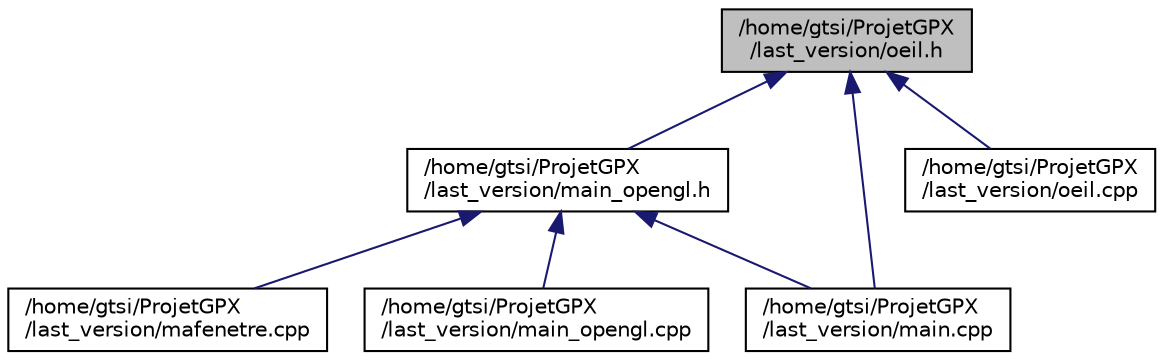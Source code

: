 digraph "/home/gtsi/ProjetGPX/last_version/oeil.h"
{
  edge [fontname="Helvetica",fontsize="10",labelfontname="Helvetica",labelfontsize="10"];
  node [fontname="Helvetica",fontsize="10",shape=record];
  Node1 [label="/home/gtsi/ProjetGPX\l/last_version/oeil.h",height=0.2,width=0.4,color="black", fillcolor="grey75", style="filled", fontcolor="black"];
  Node1 -> Node2 [dir="back",color="midnightblue",fontsize="10",style="solid"];
  Node2 [label="/home/gtsi/ProjetGPX\l/last_version/main_opengl.h",height=0.2,width=0.4,color="black", fillcolor="white", style="filled",URL="$main__opengl_8h.html"];
  Node2 -> Node3 [dir="back",color="midnightblue",fontsize="10",style="solid"];
  Node3 [label="/home/gtsi/ProjetGPX\l/last_version/mafenetre.cpp",height=0.2,width=0.4,color="black", fillcolor="white", style="filled",URL="$mafenetre_8cpp.html"];
  Node2 -> Node4 [dir="back",color="midnightblue",fontsize="10",style="solid"];
  Node4 [label="/home/gtsi/ProjetGPX\l/last_version/main.cpp",height=0.2,width=0.4,color="black", fillcolor="white", style="filled",URL="$main_8cpp.html"];
  Node2 -> Node5 [dir="back",color="midnightblue",fontsize="10",style="solid"];
  Node5 [label="/home/gtsi/ProjetGPX\l/last_version/main_opengl.cpp",height=0.2,width=0.4,color="black", fillcolor="white", style="filled",URL="$main__opengl_8cpp.html"];
  Node1 -> Node4 [dir="back",color="midnightblue",fontsize="10",style="solid"];
  Node1 -> Node6 [dir="back",color="midnightblue",fontsize="10",style="solid"];
  Node6 [label="/home/gtsi/ProjetGPX\l/last_version/oeil.cpp",height=0.2,width=0.4,color="black", fillcolor="white", style="filled",URL="$oeil_8cpp.html"];
}
